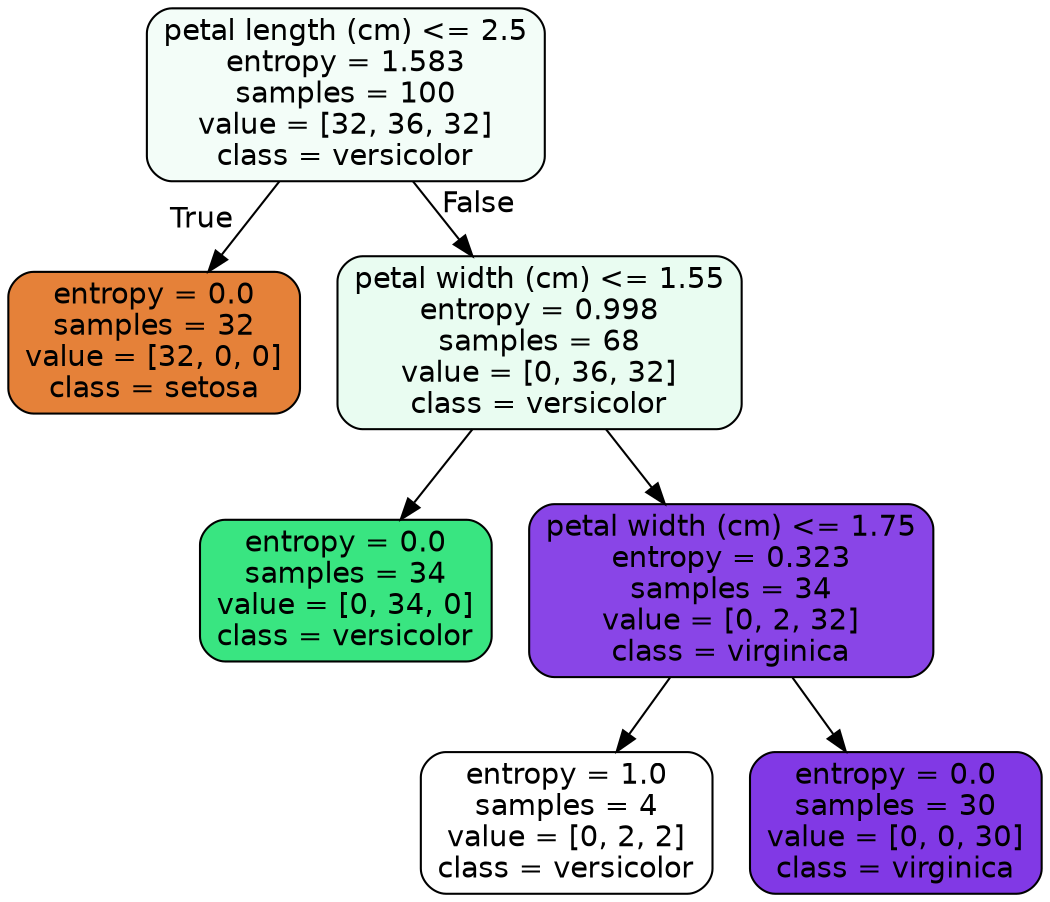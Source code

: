 digraph Tree {
node [shape=box, style="filled, rounded", color="black", fontname=helvetica] ;
edge [fontname=helvetica] ;
0 [label="petal length (cm) <= 2.5\nentropy = 1.583\nsamples = 100\nvalue = [32, 36, 32]\nclass = versicolor", fillcolor="#f3fdf8"] ;
1 [label="entropy = 0.0\nsamples = 32\nvalue = [32, 0, 0]\nclass = setosa", fillcolor="#e58139"] ;
0 -> 1 [labeldistance=2.5, labelangle=45, headlabel="True"] ;
2 [label="petal width (cm) <= 1.55\nentropy = 0.998\nsamples = 68\nvalue = [0, 36, 32]\nclass = versicolor", fillcolor="#e9fcf1"] ;
0 -> 2 [labeldistance=2.5, labelangle=-45, headlabel="False"] ;
3 [label="entropy = 0.0\nsamples = 34\nvalue = [0, 34, 0]\nclass = versicolor", fillcolor="#39e581"] ;
2 -> 3 ;
4 [label="petal width (cm) <= 1.75\nentropy = 0.323\nsamples = 34\nvalue = [0, 2, 32]\nclass = virginica", fillcolor="#8945e7"] ;
2 -> 4 ;
5 [label="entropy = 1.0\nsamples = 4\nvalue = [0, 2, 2]\nclass = versicolor", fillcolor="#ffffff"] ;
4 -> 5 ;
6 [label="entropy = 0.0\nsamples = 30\nvalue = [0, 0, 30]\nclass = virginica", fillcolor="#8139e5"] ;
4 -> 6 ;
}
